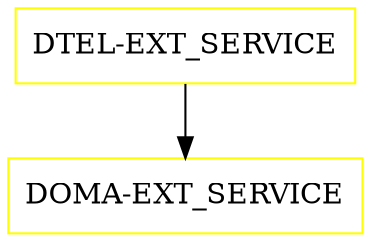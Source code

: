 digraph G {
  "DTEL-EXT_SERVICE" [shape=box,color=yellow];
  "DOMA-EXT_SERVICE" [shape=box,color=yellow,URL="./DOMA_EXT_SERVICE.html"];
  "DTEL-EXT_SERVICE" -> "DOMA-EXT_SERVICE";
}
